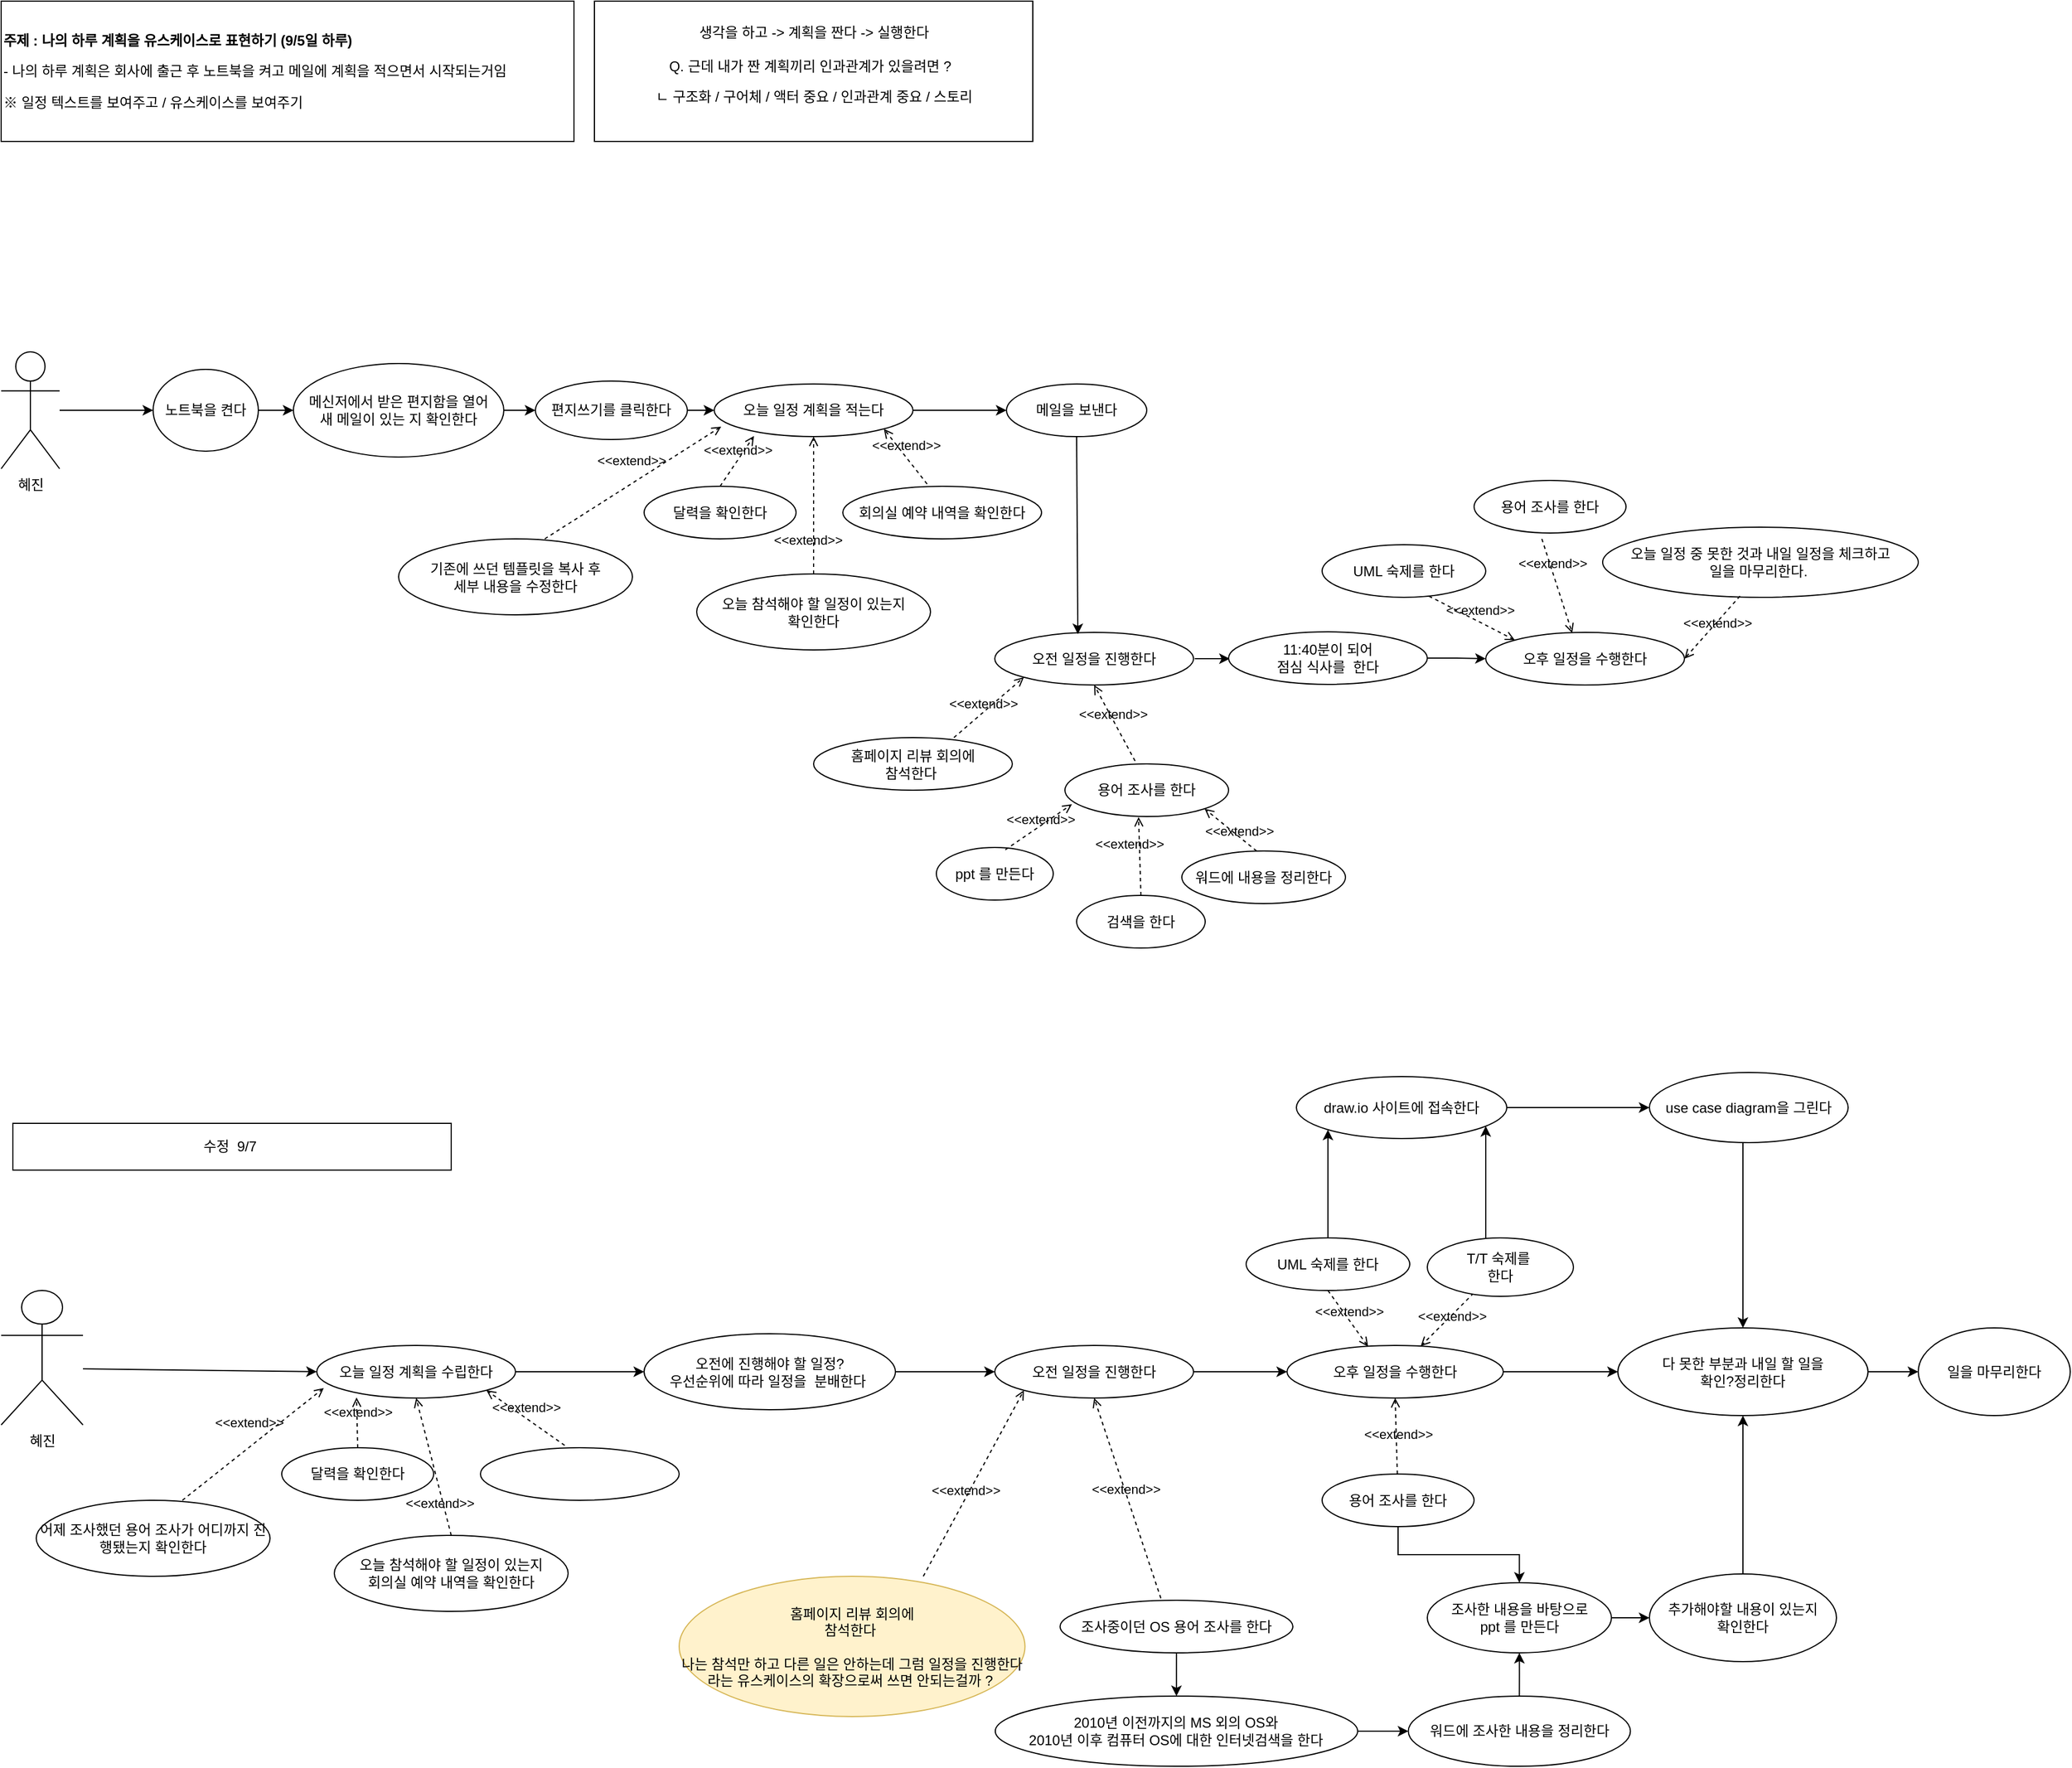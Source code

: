 <mxfile version="21.7.2" type="github">
  <diagram name="페이지-1" id="b-UZYAw1pXOODbbfBWXU">
    <mxGraphModel dx="1975" dy="-112" grid="1" gridSize="10" guides="1" tooltips="1" connect="1" arrows="1" fold="1" page="1" pageScale="1" pageWidth="827" pageHeight="1169" math="0" shadow="0">
      <root>
        <mxCell id="0" />
        <mxCell id="1" parent="0" />
        <mxCell id="Z9UkNsEjIgAB2yaQEzFp-3" value="생각을 하고 -&amp;gt; 계획을 짠다 -&amp;gt; 실행한다&lt;br&gt;&lt;br&gt;Q. 근데 내가 짠 계획끼리 인과관계가 있을려면 ?&amp;nbsp;&amp;nbsp;&lt;br&gt;&lt;p style=&quot;border-color: var(--border-color); text-align: left;&quot;&gt;ㄴ 구조화 / 구어체 / 액터 중요 / 인과관계 중요 / 스토리&lt;/p&gt;" style="rounded=0;whiteSpace=wrap;html=1;" parent="1" vertex="1">
          <mxGeometry x="517.5" y="1180" width="375" height="120" as="geometry" />
        </mxCell>
        <mxCell id="bCG06Xong5YbKZuL8soF-1" value="&lt;p&gt;&lt;strong&gt;주제 : 나의 하루 계획을 유스케이스로 표현하기 (9/5일 하루)&lt;/strong&gt;&lt;/p&gt;- 나의 하루 계획은 회사에 출근 후 노트북을 켜고 메일에 계획을 적으면서 시작되는거임&amp;nbsp;&lt;br&gt;&lt;p&gt;&lt;span style=&quot;background-color: initial;&quot;&gt;※ 일정 텍스트를 보여주고 / 유스케이스를 보여주기&lt;/span&gt;&lt;br&gt;&lt;/p&gt;" style="rounded=0;whiteSpace=wrap;html=1;align=left;" parent="1" vertex="1">
          <mxGeometry x="10" y="1180" width="490" height="120" as="geometry" />
        </mxCell>
        <mxCell id="bCG06Xong5YbKZuL8soF-35" value="" style="edgeStyle=orthogonalEdgeStyle;rounded=0;orthogonalLoop=1;jettySize=auto;html=1;" parent="1" edge="1">
          <mxGeometry relative="1" as="geometry">
            <mxPoint x="1031" y="1742.5" as="sourcePoint" />
            <mxPoint x="1061" y="1743" as="targetPoint" />
          </mxGeometry>
        </mxCell>
        <mxCell id="bCG06Xong5YbKZuL8soF-15" value="오전 일정을 진행한다" style="ellipse;whiteSpace=wrap;html=1;" parent="1" vertex="1">
          <mxGeometry x="860" y="1720" width="170" height="45" as="geometry" />
        </mxCell>
        <mxCell id="bCG06Xong5YbKZuL8soF-16" value="용어 조사를 한다" style="ellipse;whiteSpace=wrap;html=1;" parent="1" vertex="1">
          <mxGeometry x="1270" y="1590" width="130" height="45" as="geometry" />
        </mxCell>
        <mxCell id="bCG06Xong5YbKZuL8soF-17" value="UML 숙제를 한다" style="ellipse;whiteSpace=wrap;html=1;" parent="1" vertex="1">
          <mxGeometry x="1140" y="1645" width="140" height="45" as="geometry" />
        </mxCell>
        <mxCell id="bCG06Xong5YbKZuL8soF-18" value="홈페이지 리뷰 회의에 &lt;br&gt;참석한다&amp;nbsp;" style="ellipse;whiteSpace=wrap;html=1;" parent="1" vertex="1">
          <mxGeometry x="705" y="1810" width="170" height="45" as="geometry" />
        </mxCell>
        <mxCell id="bCG06Xong5YbKZuL8soF-19" value="오늘 일정 중 못한 것과 내일 일정을 체크하고&lt;br&gt;일을 마무리한다.&amp;nbsp;" style="ellipse;whiteSpace=wrap;html=1;" parent="1" vertex="1">
          <mxGeometry x="1380" y="1630" width="270" height="60" as="geometry" />
        </mxCell>
        <mxCell id="bCG06Xong5YbKZuL8soF-32" value="오후 일정을 수행한다" style="ellipse;whiteSpace=wrap;html=1;" parent="1" vertex="1">
          <mxGeometry x="1280" y="1720" width="170" height="45" as="geometry" />
        </mxCell>
        <mxCell id="bCG06Xong5YbKZuL8soF-36" value="" style="edgeStyle=orthogonalEdgeStyle;rounded=0;orthogonalLoop=1;jettySize=auto;html=1;" parent="1" source="bCG06Xong5YbKZuL8soF-34" target="bCG06Xong5YbKZuL8soF-32" edge="1">
          <mxGeometry relative="1" as="geometry" />
        </mxCell>
        <mxCell id="bCG06Xong5YbKZuL8soF-34" value="11:40분이 되어 &lt;br&gt;점심 식사를&amp;nbsp; 한다" style="ellipse;whiteSpace=wrap;html=1;" parent="1" vertex="1">
          <mxGeometry x="1060" y="1719.5" width="170" height="45" as="geometry" />
        </mxCell>
        <mxCell id="bCG06Xong5YbKZuL8soF-37" value="용어 조사를 한다" style="ellipse;whiteSpace=wrap;html=1;" parent="1" vertex="1">
          <mxGeometry x="920" y="1832.5" width="140" height="45" as="geometry" />
        </mxCell>
        <mxCell id="bCG06Xong5YbKZuL8soF-38" value="검색을 한다" style="ellipse;whiteSpace=wrap;html=1;" parent="1" vertex="1">
          <mxGeometry x="930" y="1945" width="110" height="45" as="geometry" />
        </mxCell>
        <mxCell id="bCG06Xong5YbKZuL8soF-39" value="워드에 내용을 정리한다" style="ellipse;whiteSpace=wrap;html=1;" parent="1" vertex="1">
          <mxGeometry x="1020" y="1907" width="140" height="45" as="geometry" />
        </mxCell>
        <mxCell id="bCG06Xong5YbKZuL8soF-40" value="ppt 를 만든다" style="ellipse;whiteSpace=wrap;html=1;" parent="1" vertex="1">
          <mxGeometry x="810" y="1904" width="100" height="45" as="geometry" />
        </mxCell>
        <mxCell id="HdQIe0lHVReNmPLPV30v-5" value="&amp;lt;&amp;lt;extend&amp;gt;&amp;gt;" style="html=1;verticalAlign=bottom;labelBackgroundColor=none;endArrow=open;endFill=0;dashed=1;rounded=0;entryX=0;entryY=1;entryDx=0;entryDy=0;exitX=0.706;exitY=0;exitDx=0;exitDy=0;exitPerimeter=0;" parent="1" source="bCG06Xong5YbKZuL8soF-18" target="bCG06Xong5YbKZuL8soF-15" edge="1">
          <mxGeometry x="-0.187" y="-1" width="160" relative="1" as="geometry">
            <mxPoint x="890" y="1810" as="sourcePoint" />
            <mxPoint x="587" y="1797" as="targetPoint" />
            <mxPoint as="offset" />
          </mxGeometry>
        </mxCell>
        <mxCell id="HdQIe0lHVReNmPLPV30v-9" value="&amp;lt;&amp;lt;extend&amp;gt;&amp;gt;" style="html=1;verticalAlign=bottom;labelBackgroundColor=none;endArrow=open;endFill=0;dashed=1;rounded=0;exitX=0.5;exitY=0;exitDx=0;exitDy=0;entryX=0.45;entryY=1.011;entryDx=0;entryDy=0;entryPerimeter=0;" parent="1" source="bCG06Xong5YbKZuL8soF-38" target="bCG06Xong5YbKZuL8soF-37" edge="1">
          <mxGeometry x="0.041" y="9" width="160" relative="1" as="geometry">
            <mxPoint x="990" y="1879" as="sourcePoint" />
            <mxPoint x="970" y="1900" as="targetPoint" />
            <mxPoint as="offset" />
          </mxGeometry>
        </mxCell>
        <mxCell id="HdQIe0lHVReNmPLPV30v-10" value="&amp;lt;&amp;lt;extend&amp;gt;&amp;gt;" style="html=1;verticalAlign=bottom;labelBackgroundColor=none;endArrow=open;endFill=0;dashed=1;rounded=0;entryX=1;entryY=1;entryDx=0;entryDy=0;exitX=0.457;exitY=0;exitDx=0;exitDy=0;exitPerimeter=0;" parent="1" source="bCG06Xong5YbKZuL8soF-39" target="bCG06Xong5YbKZuL8soF-37" edge="1">
          <mxGeometry x="-0.465" y="4" width="160" relative="1" as="geometry">
            <mxPoint x="1130" y="1890" as="sourcePoint" />
            <mxPoint x="1003" y="1912.5" as="targetPoint" />
            <mxPoint y="-1" as="offset" />
          </mxGeometry>
        </mxCell>
        <mxCell id="bCG06Xong5YbKZuL8soF-28" value="" style="edgeStyle=orthogonalEdgeStyle;rounded=0;orthogonalLoop=1;jettySize=auto;html=1;" parent="1" source="bCG06Xong5YbKZuL8soF-2" target="Z9UkNsEjIgAB2yaQEzFp-6" edge="1">
          <mxGeometry relative="1" as="geometry" />
        </mxCell>
        <mxCell id="bCG06Xong5YbKZuL8soF-2" value="편지쓰기를 클릭한다" style="ellipse;whiteSpace=wrap;html=1;" parent="1" vertex="1">
          <mxGeometry x="467" y="1505" width="130" height="50" as="geometry" />
        </mxCell>
        <mxCell id="Z9UkNsEjIgAB2yaQEzFp-11" value="오늘 참석해야 할 일정이 있는지 &lt;br&gt;확인한다" style="ellipse;whiteSpace=wrap;html=1;" parent="1" vertex="1">
          <mxGeometry x="605" y="1670" width="200" height="65" as="geometry" />
        </mxCell>
        <mxCell id="bCG06Xong5YbKZuL8soF-26" value="" style="edgeStyle=orthogonalEdgeStyle;rounded=0;orthogonalLoop=1;jettySize=auto;html=1;" parent="1" source="bCG06Xong5YbKZuL8soF-6" target="bCG06Xong5YbKZuL8soF-7" edge="1">
          <mxGeometry relative="1" as="geometry" />
        </mxCell>
        <mxCell id="bCG06Xong5YbKZuL8soF-6" value="노트북을 켠다" style="ellipse;whiteSpace=wrap;html=1;" parent="1" vertex="1">
          <mxGeometry x="140" y="1495" width="90" height="70" as="geometry" />
        </mxCell>
        <mxCell id="bCG06Xong5YbKZuL8soF-27" value="" style="edgeStyle=orthogonalEdgeStyle;rounded=0;orthogonalLoop=1;jettySize=auto;html=1;" parent="1" source="bCG06Xong5YbKZuL8soF-7" target="bCG06Xong5YbKZuL8soF-2" edge="1">
          <mxGeometry relative="1" as="geometry" />
        </mxCell>
        <mxCell id="bCG06Xong5YbKZuL8soF-7" value="메신저에서&amp;nbsp;받은 편지함을 열어&lt;br&gt;새 메일이 있는 지 확인한다" style="ellipse;whiteSpace=wrap;html=1;" parent="1" vertex="1">
          <mxGeometry x="260" y="1490" width="180" height="80" as="geometry" />
        </mxCell>
        <mxCell id="Z9UkNsEjIgAB2yaQEzFp-6" value="오늘 일정 계획을 적는다" style="ellipse;whiteSpace=wrap;html=1;" parent="1" vertex="1">
          <mxGeometry x="620" y="1507.5" width="170" height="45" as="geometry" />
        </mxCell>
        <mxCell id="bCG06Xong5YbKZuL8soF-10" value="달력을 확인한다" style="ellipse;whiteSpace=wrap;html=1;" parent="1" vertex="1">
          <mxGeometry x="560" y="1595" width="130" height="45" as="geometry" />
        </mxCell>
        <mxCell id="bCG06Xong5YbKZuL8soF-11" value="회의실 예약 내역을 확인한다" style="ellipse;whiteSpace=wrap;html=1;" parent="1" vertex="1">
          <mxGeometry x="730" y="1595" width="170" height="45" as="geometry" />
        </mxCell>
        <mxCell id="Z9UkNsEjIgAB2yaQEzFp-12" value="기존에 쓰던 템플릿을 복사 후&lt;br&gt;세부 내용을 수정한다" style="ellipse;whiteSpace=wrap;html=1;" parent="1" vertex="1">
          <mxGeometry x="350" y="1640" width="200" height="65" as="geometry" />
        </mxCell>
        <mxCell id="HdQIe0lHVReNmPLPV30v-2" value="&amp;lt;&amp;lt;extend&amp;gt;&amp;gt;" style="html=1;verticalAlign=bottom;labelBackgroundColor=none;endArrow=open;endFill=0;dashed=1;rounded=0;exitX=0.5;exitY=0;exitDx=0;exitDy=0;entryX=0.2;entryY=0.989;entryDx=0;entryDy=0;entryPerimeter=0;" parent="1" source="bCG06Xong5YbKZuL8soF-10" target="Z9UkNsEjIgAB2yaQEzFp-6" edge="1">
          <mxGeometry width="160" relative="1" as="geometry">
            <mxPoint x="690" y="1570" as="sourcePoint" />
            <mxPoint x="630" y="1560" as="targetPoint" />
          </mxGeometry>
        </mxCell>
        <mxCell id="HdQIe0lHVReNmPLPV30v-3" value="&amp;lt;&amp;lt;extend&amp;gt;&amp;gt;" style="html=1;verticalAlign=bottom;labelBackgroundColor=none;endArrow=open;endFill=0;dashed=1;rounded=0;exitX=0.625;exitY=0;exitDx=0;exitDy=0;exitPerimeter=0;entryX=0.035;entryY=0.811;entryDx=0;entryDy=0;entryPerimeter=0;" parent="1" source="Z9UkNsEjIgAB2yaQEzFp-12" target="Z9UkNsEjIgAB2yaQEzFp-6" edge="1">
          <mxGeometry x="0.041" y="9" width="160" relative="1" as="geometry">
            <mxPoint x="630" y="1540" as="sourcePoint" />
            <mxPoint x="450" y="1580" as="targetPoint" />
            <mxPoint as="offset" />
          </mxGeometry>
        </mxCell>
        <mxCell id="HdQIe0lHVReNmPLPV30v-1" value="&amp;lt;&amp;lt;extend&amp;gt;&amp;gt;" style="html=1;verticalAlign=bottom;labelBackgroundColor=none;endArrow=open;endFill=0;dashed=1;rounded=0;entryX=1;entryY=1;entryDx=0;entryDy=0;exitX=0.424;exitY=-0.044;exitDx=0;exitDy=0;exitPerimeter=0;" parent="1" source="bCG06Xong5YbKZuL8soF-11" target="Z9UkNsEjIgAB2yaQEzFp-6" edge="1">
          <mxGeometry width="160" relative="1" as="geometry">
            <mxPoint x="810" y="1610" as="sourcePoint" />
            <mxPoint x="890" y="1551.5" as="targetPoint" />
          </mxGeometry>
        </mxCell>
        <mxCell id="HdQIe0lHVReNmPLPV30v-4" value="&amp;lt;&amp;lt;extend&amp;gt;&amp;gt;" style="html=1;verticalAlign=bottom;labelBackgroundColor=none;endArrow=open;endFill=0;dashed=1;rounded=0;entryX=0.5;entryY=1;entryDx=0;entryDy=0;exitX=0.5;exitY=0;exitDx=0;exitDy=0;" parent="1" source="Z9UkNsEjIgAB2yaQEzFp-11" target="Z9UkNsEjIgAB2yaQEzFp-6" edge="1">
          <mxGeometry x="-0.66" y="5" width="160" relative="1" as="geometry">
            <mxPoint x="860" y="1680" as="sourcePoint" />
            <mxPoint x="580" y="1650" as="targetPoint" />
            <mxPoint as="offset" />
          </mxGeometry>
        </mxCell>
        <mxCell id="Z9UkNsEjIgAB2yaQEzFp-9" value="메일을 보낸다" style="ellipse;whiteSpace=wrap;html=1;" parent="1" vertex="1">
          <mxGeometry x="870" y="1507.5" width="120" height="45" as="geometry" />
        </mxCell>
        <mxCell id="bCG06Xong5YbKZuL8soF-29" value="" style="edgeStyle=orthogonalEdgeStyle;rounded=0;orthogonalLoop=1;jettySize=auto;html=1;" parent="1" source="Z9UkNsEjIgAB2yaQEzFp-6" target="Z9UkNsEjIgAB2yaQEzFp-9" edge="1">
          <mxGeometry relative="1" as="geometry" />
        </mxCell>
        <mxCell id="HdQIe0lHVReNmPLPV30v-28" value="" style="edgeStyle=orthogonalEdgeStyle;rounded=0;orthogonalLoop=1;jettySize=auto;html=1;" parent="1" source="HdQIe0lHVReNmPLPV30v-14" target="bCG06Xong5YbKZuL8soF-6" edge="1">
          <mxGeometry relative="1" as="geometry" />
        </mxCell>
        <mxCell id="HdQIe0lHVReNmPLPV30v-14" value="혜진" style="shape=umlActor;verticalLabelPosition=bottom;verticalAlign=top;html=1;outlineConnect=0;" parent="1" vertex="1">
          <mxGeometry x="10" y="1480" width="50" height="100" as="geometry" />
        </mxCell>
        <mxCell id="HdQIe0lHVReNmPLPV30v-15" value="&amp;lt;&amp;lt;extend&amp;gt;&amp;gt;" style="html=1;verticalAlign=bottom;labelBackgroundColor=none;endArrow=open;endFill=0;dashed=1;rounded=0;entryX=0.043;entryY=0.767;entryDx=0;entryDy=0;entryPerimeter=0;exitX=0.59;exitY=0.044;exitDx=0;exitDy=0;exitPerimeter=0;" parent="1" source="bCG06Xong5YbKZuL8soF-40" target="bCG06Xong5YbKZuL8soF-37" edge="1">
          <mxGeometry x="0.005" y="-3" width="160" relative="1" as="geometry">
            <mxPoint x="930" y="1900" as="sourcePoint" />
            <mxPoint x="880" y="1930" as="targetPoint" />
            <mxPoint as="offset" />
          </mxGeometry>
        </mxCell>
        <mxCell id="HdQIe0lHVReNmPLPV30v-17" value="&amp;lt;&amp;lt;extend&amp;gt;&amp;gt;" style="html=1;verticalAlign=bottom;labelBackgroundColor=none;endArrow=open;endFill=0;dashed=1;rounded=0;entryX=0.5;entryY=1;entryDx=0;entryDy=0;" parent="1" target="bCG06Xong5YbKZuL8soF-15" edge="1">
          <mxGeometry x="-0.016" y="2" width="160" relative="1" as="geometry">
            <mxPoint x="980" y="1830" as="sourcePoint" />
            <mxPoint x="900" y="1802" as="targetPoint" />
            <mxPoint as="offset" />
          </mxGeometry>
        </mxCell>
        <mxCell id="HdQIe0lHVReNmPLPV30v-18" value="" style="endArrow=classic;html=1;rounded=0;entryX=0.418;entryY=0.033;entryDx=0;entryDy=0;entryPerimeter=0;exitX=0.5;exitY=1;exitDx=0;exitDy=0;" parent="1" source="Z9UkNsEjIgAB2yaQEzFp-9" target="bCG06Xong5YbKZuL8soF-15" edge="1">
          <mxGeometry width="50" height="50" relative="1" as="geometry">
            <mxPoint x="950" y="1580" as="sourcePoint" />
            <mxPoint x="1000" y="1530" as="targetPoint" />
          </mxGeometry>
        </mxCell>
        <mxCell id="HdQIe0lHVReNmPLPV30v-20" value="&amp;lt;&amp;lt;extend&amp;gt;&amp;gt;" style="html=1;verticalAlign=bottom;labelBackgroundColor=none;endArrow=open;endFill=0;dashed=1;rounded=0;exitX=0.653;exitY=0.978;exitDx=0;exitDy=0;exitPerimeter=0;entryX=0;entryY=0;entryDx=0;entryDy=0;" parent="1" source="bCG06Xong5YbKZuL8soF-17" target="bCG06Xong5YbKZuL8soF-32" edge="1">
          <mxGeometry x="0.164" y="1" width="160" relative="1" as="geometry">
            <mxPoint x="1312" y="1660.5" as="sourcePoint" />
            <mxPoint x="1320" y="1710" as="targetPoint" />
            <mxPoint as="offset" />
          </mxGeometry>
        </mxCell>
        <mxCell id="HdQIe0lHVReNmPLPV30v-22" value="&amp;lt;&amp;lt;extend&amp;gt;&amp;gt;" style="html=1;verticalAlign=bottom;labelBackgroundColor=none;endArrow=open;endFill=0;dashed=1;rounded=0;exitX=0.653;exitY=0.978;exitDx=0;exitDy=0;exitPerimeter=0;entryX=0.435;entryY=0.011;entryDx=0;entryDy=0;entryPerimeter=0;" parent="1" target="bCG06Xong5YbKZuL8soF-32" edge="1">
          <mxGeometry x="-0.252" y="-1" width="160" relative="1" as="geometry">
            <mxPoint x="1328" y="1640" as="sourcePoint" />
            <mxPoint x="1358" y="1740" as="targetPoint" />
            <mxPoint as="offset" />
          </mxGeometry>
        </mxCell>
        <mxCell id="HdQIe0lHVReNmPLPV30v-24" value="&amp;lt;&amp;lt;extend&amp;gt;&amp;gt;" style="html=1;verticalAlign=bottom;labelBackgroundColor=none;endArrow=open;endFill=0;dashed=1;rounded=0;exitX=0.435;exitY=0.983;exitDx=0;exitDy=0;exitPerimeter=0;entryX=1;entryY=0.5;entryDx=0;entryDy=0;" parent="1" source="bCG06Xong5YbKZuL8soF-19" target="bCG06Xong5YbKZuL8soF-32" edge="1">
          <mxGeometry x="0.036" y="7" width="160" relative="1" as="geometry">
            <mxPoint x="1474" y="1720" as="sourcePoint" />
            <mxPoint x="1470" y="1800" as="targetPoint" />
            <mxPoint as="offset" />
          </mxGeometry>
        </mxCell>
        <mxCell id="bwf8DCTzNN-fOtZaEhQm-56" value="" style="edgeStyle=orthogonalEdgeStyle;rounded=0;orthogonalLoop=1;jettySize=auto;html=1;" edge="1" parent="1" source="bwf8DCTzNN-fOtZaEhQm-2" target="bwf8DCTzNN-fOtZaEhQm-7">
          <mxGeometry relative="1" as="geometry" />
        </mxCell>
        <mxCell id="bwf8DCTzNN-fOtZaEhQm-2" value="오전 일정을 진행한다" style="ellipse;whiteSpace=wrap;html=1;" vertex="1" parent="1">
          <mxGeometry x="860" y="2330" width="170" height="45" as="geometry" />
        </mxCell>
        <mxCell id="bwf8DCTzNN-fOtZaEhQm-66" value="" style="edgeStyle=orthogonalEdgeStyle;rounded=0;orthogonalLoop=1;jettySize=auto;html=1;" edge="1" parent="1" source="bwf8DCTzNN-fOtZaEhQm-3" target="bwf8DCTzNN-fOtZaEhQm-13">
          <mxGeometry relative="1" as="geometry" />
        </mxCell>
        <mxCell id="bwf8DCTzNN-fOtZaEhQm-3" value="용어 조사를 한다" style="ellipse;whiteSpace=wrap;html=1;" vertex="1" parent="1">
          <mxGeometry x="1140" y="2440" width="130" height="45" as="geometry" />
        </mxCell>
        <mxCell id="bwf8DCTzNN-fOtZaEhQm-60" value="" style="edgeStyle=orthogonalEdgeStyle;rounded=0;orthogonalLoop=1;jettySize=auto;html=1;" edge="1" parent="1" source="bwf8DCTzNN-fOtZaEhQm-4" target="bwf8DCTzNN-fOtZaEhQm-58">
          <mxGeometry relative="1" as="geometry">
            <Array as="points">
              <mxPoint x="1145" y="2180" />
              <mxPoint x="1145" y="2180" />
            </Array>
          </mxGeometry>
        </mxCell>
        <mxCell id="bwf8DCTzNN-fOtZaEhQm-4" value="UML 숙제를 한다" style="ellipse;whiteSpace=wrap;html=1;" vertex="1" parent="1">
          <mxGeometry x="1075" y="2238.02" width="140" height="45" as="geometry" />
        </mxCell>
        <mxCell id="bwf8DCTzNN-fOtZaEhQm-5" value="홈페이지 리뷰 회의에 &lt;br&gt;참석한다&amp;nbsp;&lt;br&gt;&lt;br&gt;나는 참석만 하고 다른 일은 안하는데 그럼 일정을 진행한다라는 유스케이스의 확장으로써 쓰면 안되는걸까 ?&amp;nbsp;" style="ellipse;whiteSpace=wrap;html=1;fillColor=#fff2cc;strokeColor=#d6b656;" vertex="1" parent="1">
          <mxGeometry x="590" y="2527.5" width="295.82" height="120" as="geometry" />
        </mxCell>
        <mxCell id="bwf8DCTzNN-fOtZaEhQm-69" value="" style="edgeStyle=orthogonalEdgeStyle;rounded=0;orthogonalLoop=1;jettySize=auto;html=1;" edge="1" parent="1" source="bwf8DCTzNN-fOtZaEhQm-7" target="bwf8DCTzNN-fOtZaEhQm-62">
          <mxGeometry relative="1" as="geometry" />
        </mxCell>
        <mxCell id="bwf8DCTzNN-fOtZaEhQm-7" value="오후 일정을 수행한다" style="ellipse;whiteSpace=wrap;html=1;" vertex="1" parent="1">
          <mxGeometry x="1110" y="2330" width="185" height="45" as="geometry" />
        </mxCell>
        <mxCell id="bwf8DCTzNN-fOtZaEhQm-51" value="" style="edgeStyle=orthogonalEdgeStyle;rounded=0;orthogonalLoop=1;jettySize=auto;html=1;" edge="1" parent="1" source="bwf8DCTzNN-fOtZaEhQm-10" target="bwf8DCTzNN-fOtZaEhQm-11">
          <mxGeometry relative="1" as="geometry" />
        </mxCell>
        <mxCell id="bwf8DCTzNN-fOtZaEhQm-10" value="조사중이던 OS 용어 조사를 한다" style="ellipse;whiteSpace=wrap;html=1;" vertex="1" parent="1">
          <mxGeometry x="915.82" y="2548" width="199.18" height="45" as="geometry" />
        </mxCell>
        <mxCell id="bwf8DCTzNN-fOtZaEhQm-52" value="" style="edgeStyle=orthogonalEdgeStyle;rounded=0;orthogonalLoop=1;jettySize=auto;html=1;" edge="1" parent="1" source="bwf8DCTzNN-fOtZaEhQm-11" target="bwf8DCTzNN-fOtZaEhQm-12">
          <mxGeometry relative="1" as="geometry" />
        </mxCell>
        <mxCell id="bwf8DCTzNN-fOtZaEhQm-11" value="2010년 이전까지의 MS 외의 OS와 &lt;br&gt;2010년 이후 컴퓨터 OS에 대한 인터넷검색을 한다" style="ellipse;whiteSpace=wrap;html=1;" vertex="1" parent="1">
          <mxGeometry x="860.41" y="2630" width="310" height="60" as="geometry" />
        </mxCell>
        <mxCell id="bwf8DCTzNN-fOtZaEhQm-64" value="" style="edgeStyle=orthogonalEdgeStyle;rounded=0;orthogonalLoop=1;jettySize=auto;html=1;" edge="1" parent="1" source="bwf8DCTzNN-fOtZaEhQm-12" target="bwf8DCTzNN-fOtZaEhQm-13">
          <mxGeometry relative="1" as="geometry" />
        </mxCell>
        <mxCell id="bwf8DCTzNN-fOtZaEhQm-12" value="워드에 조사한 내용을 정리한다" style="ellipse;whiteSpace=wrap;html=1;" vertex="1" parent="1">
          <mxGeometry x="1213.75" y="2630" width="190" height="60" as="geometry" />
        </mxCell>
        <mxCell id="bwf8DCTzNN-fOtZaEhQm-54" value="" style="edgeStyle=orthogonalEdgeStyle;rounded=0;orthogonalLoop=1;jettySize=auto;html=1;" edge="1" parent="1" source="bwf8DCTzNN-fOtZaEhQm-13" target="bwf8DCTzNN-fOtZaEhQm-44">
          <mxGeometry relative="1" as="geometry" />
        </mxCell>
        <mxCell id="bwf8DCTzNN-fOtZaEhQm-13" value="조사한 내용을 바탕으로 &lt;br&gt;ppt 를 만든다" style="ellipse;whiteSpace=wrap;html=1;" vertex="1" parent="1">
          <mxGeometry x="1230" y="2533" width="157.5" height="60" as="geometry" />
        </mxCell>
        <mxCell id="bwf8DCTzNN-fOtZaEhQm-14" value="&amp;lt;&amp;lt;extend&amp;gt;&amp;gt;" style="html=1;verticalAlign=bottom;labelBackgroundColor=none;endArrow=open;endFill=0;dashed=1;rounded=0;entryX=0;entryY=1;entryDx=0;entryDy=0;exitX=0.706;exitY=0;exitDx=0;exitDy=0;exitPerimeter=0;" edge="1" parent="1" source="bwf8DCTzNN-fOtZaEhQm-5" target="bwf8DCTzNN-fOtZaEhQm-2">
          <mxGeometry x="-0.187" y="-1" width="160" relative="1" as="geometry">
            <mxPoint x="940.82" y="2417.89" as="sourcePoint" />
            <mxPoint x="637.82" y="2404.89" as="targetPoint" />
            <mxPoint as="offset" />
          </mxGeometry>
        </mxCell>
        <mxCell id="bwf8DCTzNN-fOtZaEhQm-19" value="오늘 참석해야 할 일정이 있는지 &lt;br&gt;회의실 예약 내역을 확인한다" style="ellipse;whiteSpace=wrap;html=1;" vertex="1" parent="1">
          <mxGeometry x="295" y="2492.5" width="200" height="65" as="geometry" />
        </mxCell>
        <mxCell id="bwf8DCTzNN-fOtZaEhQm-24" value="오늘 일정 계획을 수립한다" style="ellipse;whiteSpace=wrap;html=1;" vertex="1" parent="1">
          <mxGeometry x="280" y="2330" width="170" height="45" as="geometry" />
        </mxCell>
        <mxCell id="bwf8DCTzNN-fOtZaEhQm-25" value="달력을 확인한다" style="ellipse;whiteSpace=wrap;html=1;" vertex="1" parent="1">
          <mxGeometry x="250" y="2417.5" width="130" height="45" as="geometry" />
        </mxCell>
        <mxCell id="bwf8DCTzNN-fOtZaEhQm-26" value="" style="ellipse;whiteSpace=wrap;html=1;" vertex="1" parent="1">
          <mxGeometry x="420" y="2417.5" width="170" height="45" as="geometry" />
        </mxCell>
        <mxCell id="bwf8DCTzNN-fOtZaEhQm-27" value="어제 조사했던 용어 조사가 어디까지 진행됐는지 확인한다" style="ellipse;whiteSpace=wrap;html=1;" vertex="1" parent="1">
          <mxGeometry x="40" y="2462.5" width="200" height="65" as="geometry" />
        </mxCell>
        <mxCell id="bwf8DCTzNN-fOtZaEhQm-28" value="&amp;lt;&amp;lt;extend&amp;gt;&amp;gt;" style="html=1;verticalAlign=bottom;labelBackgroundColor=none;endArrow=open;endFill=0;dashed=1;rounded=0;exitX=0.5;exitY=0;exitDx=0;exitDy=0;entryX=0.2;entryY=0.989;entryDx=0;entryDy=0;entryPerimeter=0;" edge="1" parent="1" source="bwf8DCTzNN-fOtZaEhQm-25" target="bwf8DCTzNN-fOtZaEhQm-24">
          <mxGeometry width="160" relative="1" as="geometry">
            <mxPoint x="380" y="2392.5" as="sourcePoint" />
            <mxPoint x="320" y="2382.5" as="targetPoint" />
          </mxGeometry>
        </mxCell>
        <mxCell id="bwf8DCTzNN-fOtZaEhQm-29" value="&amp;lt;&amp;lt;extend&amp;gt;&amp;gt;" style="html=1;verticalAlign=bottom;labelBackgroundColor=none;endArrow=open;endFill=0;dashed=1;rounded=0;exitX=0.625;exitY=0;exitDx=0;exitDy=0;exitPerimeter=0;entryX=0.035;entryY=0.811;entryDx=0;entryDy=0;entryPerimeter=0;" edge="1" parent="1" source="bwf8DCTzNN-fOtZaEhQm-27" target="bwf8DCTzNN-fOtZaEhQm-24">
          <mxGeometry x="0.041" y="9" width="160" relative="1" as="geometry">
            <mxPoint x="320" y="2362.5" as="sourcePoint" />
            <mxPoint x="140" y="2402.5" as="targetPoint" />
            <mxPoint as="offset" />
          </mxGeometry>
        </mxCell>
        <mxCell id="bwf8DCTzNN-fOtZaEhQm-30" value="&amp;lt;&amp;lt;extend&amp;gt;&amp;gt;" style="html=1;verticalAlign=bottom;labelBackgroundColor=none;endArrow=open;endFill=0;dashed=1;rounded=0;entryX=1;entryY=1;entryDx=0;entryDy=0;exitX=0.424;exitY=-0.044;exitDx=0;exitDy=0;exitPerimeter=0;" edge="1" parent="1" source="bwf8DCTzNN-fOtZaEhQm-26" target="bwf8DCTzNN-fOtZaEhQm-24">
          <mxGeometry width="160" relative="1" as="geometry">
            <mxPoint x="500" y="2432.5" as="sourcePoint" />
            <mxPoint x="580" y="2374" as="targetPoint" />
          </mxGeometry>
        </mxCell>
        <mxCell id="bwf8DCTzNN-fOtZaEhQm-31" value="&amp;lt;&amp;lt;extend&amp;gt;&amp;gt;" style="html=1;verticalAlign=bottom;labelBackgroundColor=none;endArrow=open;endFill=0;dashed=1;rounded=0;entryX=0.5;entryY=1;entryDx=0;entryDy=0;exitX=0.5;exitY=0;exitDx=0;exitDy=0;" edge="1" parent="1" source="bwf8DCTzNN-fOtZaEhQm-19" target="bwf8DCTzNN-fOtZaEhQm-24">
          <mxGeometry x="-0.66" y="5" width="160" relative="1" as="geometry">
            <mxPoint x="550" y="2502.5" as="sourcePoint" />
            <mxPoint x="270" y="2472.5" as="targetPoint" />
            <mxPoint as="offset" />
          </mxGeometry>
        </mxCell>
        <mxCell id="bwf8DCTzNN-fOtZaEhQm-33" value="" style="edgeStyle=orthogonalEdgeStyle;rounded=0;orthogonalLoop=1;jettySize=auto;html=1;" edge="1" parent="1" source="bwf8DCTzNN-fOtZaEhQm-24">
          <mxGeometry relative="1" as="geometry">
            <mxPoint x="560" y="2352.5" as="targetPoint" />
          </mxGeometry>
        </mxCell>
        <mxCell id="bwf8DCTzNN-fOtZaEhQm-35" value="혜진" style="shape=umlActor;verticalLabelPosition=bottom;verticalAlign=top;html=1;outlineConnect=0;" vertex="1" parent="1">
          <mxGeometry x="10" y="2283.02" width="70" height="115" as="geometry" />
        </mxCell>
        <mxCell id="bwf8DCTzNN-fOtZaEhQm-37" value="&amp;lt;&amp;lt;extend&amp;gt;&amp;gt;" style="html=1;verticalAlign=bottom;labelBackgroundColor=none;endArrow=open;endFill=0;dashed=1;rounded=0;entryX=0.5;entryY=1;entryDx=0;entryDy=0;exitX=0.433;exitY=-0.038;exitDx=0;exitDy=0;exitPerimeter=0;" edge="1" parent="1" target="bwf8DCTzNN-fOtZaEhQm-2" source="bwf8DCTzNN-fOtZaEhQm-10">
          <mxGeometry x="-0.016" y="2" width="160" relative="1" as="geometry">
            <mxPoint x="1000" y="2438" as="sourcePoint" />
            <mxPoint x="950.82" y="2409.89" as="targetPoint" />
            <mxPoint as="offset" />
          </mxGeometry>
        </mxCell>
        <mxCell id="bwf8DCTzNN-fOtZaEhQm-39" value="&amp;lt;&amp;lt;extend&amp;gt;&amp;gt;" style="html=1;verticalAlign=bottom;labelBackgroundColor=none;endArrow=open;endFill=0;dashed=1;rounded=0;entryX=0.375;entryY=0.023;entryDx=0;entryDy=0;exitX=0.5;exitY=1;exitDx=0;exitDy=0;entryPerimeter=0;" edge="1" parent="1" source="bwf8DCTzNN-fOtZaEhQm-4" target="bwf8DCTzNN-fOtZaEhQm-7">
          <mxGeometry x="0.115" y="-1" width="160" relative="1" as="geometry">
            <mxPoint x="1203" y="2340.52" as="sourcePoint" />
            <mxPoint x="1208.22" y="2330" as="targetPoint" />
            <mxPoint as="offset" />
          </mxGeometry>
        </mxCell>
        <mxCell id="bwf8DCTzNN-fOtZaEhQm-40" value="&amp;lt;&amp;lt;extend&amp;gt;&amp;gt;" style="html=1;verticalAlign=bottom;labelBackgroundColor=none;endArrow=open;endFill=0;dashed=1;rounded=0;entryX=0.5;entryY=1;entryDx=0;entryDy=0;" edge="1" parent="1" target="bwf8DCTzNN-fOtZaEhQm-7" source="bwf8DCTzNN-fOtZaEhQm-3">
          <mxGeometry x="-0.252" y="-1" width="160" relative="1" as="geometry">
            <mxPoint x="1253" y="2292.5" as="sourcePoint" />
            <mxPoint x="1283" y="2392.5" as="targetPoint" />
            <mxPoint as="offset" />
          </mxGeometry>
        </mxCell>
        <mxCell id="bwf8DCTzNN-fOtZaEhQm-41" value="&amp;lt;&amp;lt;extend&amp;gt;&amp;gt;" style="html=1;verticalAlign=bottom;labelBackgroundColor=none;endArrow=open;endFill=0;dashed=1;rounded=0;exitX=0.317;exitY=0.946;exitDx=0;exitDy=0;exitPerimeter=0;" edge="1" parent="1" source="bwf8DCTzNN-fOtZaEhQm-45" target="bwf8DCTzNN-fOtZaEhQm-7">
          <mxGeometry x="0.036" y="7" width="160" relative="1" as="geometry">
            <mxPoint x="1366.112" y="2334.52" as="sourcePoint" />
            <mxPoint x="1395" y="2452.5" as="targetPoint" />
            <mxPoint as="offset" />
          </mxGeometry>
        </mxCell>
        <mxCell id="bwf8DCTzNN-fOtZaEhQm-55" value="" style="edgeStyle=orthogonalEdgeStyle;rounded=0;orthogonalLoop=1;jettySize=auto;html=1;" edge="1" parent="1" source="bwf8DCTzNN-fOtZaEhQm-43" target="bwf8DCTzNN-fOtZaEhQm-2">
          <mxGeometry relative="1" as="geometry" />
        </mxCell>
        <mxCell id="bwf8DCTzNN-fOtZaEhQm-43" value="오전에 진행해야 할 일정?&lt;br&gt;우선순위에 따라 일정을&amp;nbsp; 분배한다&amp;nbsp;" style="ellipse;whiteSpace=wrap;html=1;" vertex="1" parent="1">
          <mxGeometry x="560" y="2320" width="215" height="65" as="geometry" />
        </mxCell>
        <mxCell id="bwf8DCTzNN-fOtZaEhQm-68" value="" style="edgeStyle=orthogonalEdgeStyle;rounded=0;orthogonalLoop=1;jettySize=auto;html=1;" edge="1" parent="1" source="bwf8DCTzNN-fOtZaEhQm-44" target="bwf8DCTzNN-fOtZaEhQm-62">
          <mxGeometry relative="1" as="geometry" />
        </mxCell>
        <mxCell id="bwf8DCTzNN-fOtZaEhQm-44" value="추가해야할 내용이 있는지 &lt;br&gt;확인한다" style="ellipse;whiteSpace=wrap;html=1;" vertex="1" parent="1">
          <mxGeometry x="1420" y="2525.5" width="160" height="75" as="geometry" />
        </mxCell>
        <mxCell id="bwf8DCTzNN-fOtZaEhQm-65" value="" style="edgeStyle=orthogonalEdgeStyle;rounded=0;orthogonalLoop=1;jettySize=auto;html=1;" edge="1" parent="1" source="bwf8DCTzNN-fOtZaEhQm-45" target="bwf8DCTzNN-fOtZaEhQm-58">
          <mxGeometry relative="1" as="geometry">
            <Array as="points">
              <mxPoint x="1280" y="2220" />
              <mxPoint x="1280" y="2220" />
            </Array>
          </mxGeometry>
        </mxCell>
        <mxCell id="bwf8DCTzNN-fOtZaEhQm-45" value="T/T 숙제를&amp;nbsp;&lt;br&gt;한다" style="ellipse;whiteSpace=wrap;html=1;" vertex="1" parent="1">
          <mxGeometry x="1230" y="2238.02" width="125" height="50" as="geometry" />
        </mxCell>
        <mxCell id="bwf8DCTzNN-fOtZaEhQm-48" value="일을 마무리한다" style="ellipse;whiteSpace=wrap;html=1;" vertex="1" parent="1">
          <mxGeometry x="1650" y="2315" width="130" height="75" as="geometry" />
        </mxCell>
        <mxCell id="bwf8DCTzNN-fOtZaEhQm-63" value="" style="edgeStyle=orthogonalEdgeStyle;rounded=0;orthogonalLoop=1;jettySize=auto;html=1;" edge="1" parent="1" source="bwf8DCTzNN-fOtZaEhQm-58" target="bwf8DCTzNN-fOtZaEhQm-59">
          <mxGeometry relative="1" as="geometry" />
        </mxCell>
        <mxCell id="bwf8DCTzNN-fOtZaEhQm-58" value="draw.io 사이트에 접속한다" style="ellipse;whiteSpace=wrap;html=1;" vertex="1" parent="1">
          <mxGeometry x="1118" y="2100" width="180" height="53.02" as="geometry" />
        </mxCell>
        <mxCell id="bwf8DCTzNN-fOtZaEhQm-67" value="" style="edgeStyle=orthogonalEdgeStyle;rounded=0;orthogonalLoop=1;jettySize=auto;html=1;" edge="1" parent="1" source="bwf8DCTzNN-fOtZaEhQm-59" target="bwf8DCTzNN-fOtZaEhQm-62">
          <mxGeometry relative="1" as="geometry">
            <Array as="points">
              <mxPoint x="1500" y="2200" />
              <mxPoint x="1500" y="2200" />
            </Array>
          </mxGeometry>
        </mxCell>
        <mxCell id="bwf8DCTzNN-fOtZaEhQm-59" value="use case diagram을 그린다" style="ellipse;whiteSpace=wrap;html=1;" vertex="1" parent="1">
          <mxGeometry x="1420" y="2096.51" width="170" height="60" as="geometry" />
        </mxCell>
        <mxCell id="bwf8DCTzNN-fOtZaEhQm-70" value="" style="edgeStyle=orthogonalEdgeStyle;rounded=0;orthogonalLoop=1;jettySize=auto;html=1;" edge="1" parent="1" source="bwf8DCTzNN-fOtZaEhQm-62" target="bwf8DCTzNN-fOtZaEhQm-48">
          <mxGeometry relative="1" as="geometry" />
        </mxCell>
        <mxCell id="bwf8DCTzNN-fOtZaEhQm-62" value="다 못한 부분과 내일 할 일을 &lt;br&gt;확인?정리한다" style="ellipse;whiteSpace=wrap;html=1;" vertex="1" parent="1">
          <mxGeometry x="1393" y="2315" width="214" height="75" as="geometry" />
        </mxCell>
        <mxCell id="bwf8DCTzNN-fOtZaEhQm-71" value="" style="endArrow=classic;html=1;rounded=0;entryX=0;entryY=0.5;entryDx=0;entryDy=0;" edge="1" parent="1" target="bwf8DCTzNN-fOtZaEhQm-24">
          <mxGeometry width="50" height="50" relative="1" as="geometry">
            <mxPoint x="80" y="2350" as="sourcePoint" />
            <mxPoint x="140" y="2288.02" as="targetPoint" />
          </mxGeometry>
        </mxCell>
        <mxCell id="bwf8DCTzNN-fOtZaEhQm-72" value="수정&amp;nbsp; 9/7&amp;nbsp;" style="rounded=0;whiteSpace=wrap;html=1;" vertex="1" parent="1">
          <mxGeometry x="20" y="2140" width="375" height="40" as="geometry" />
        </mxCell>
      </root>
    </mxGraphModel>
  </diagram>
</mxfile>
